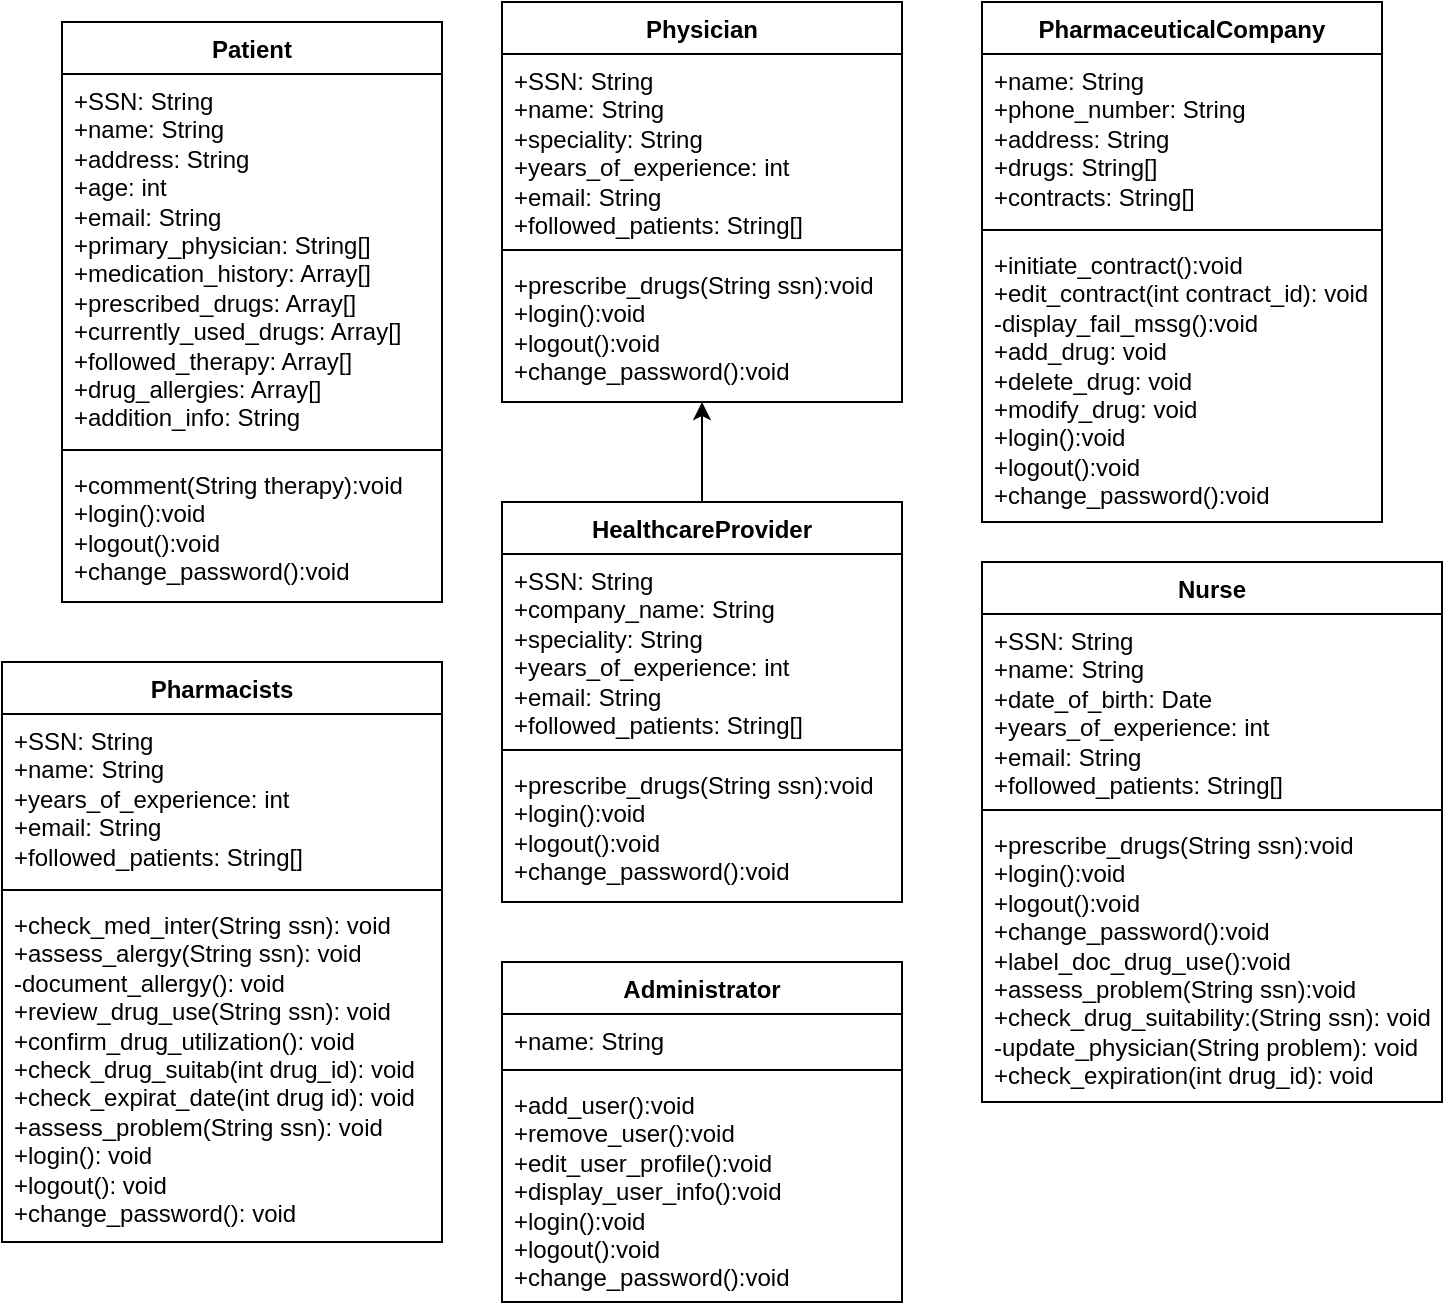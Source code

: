 <mxfile version="21.2.3" type="device">
  <diagram name="Page-1" id="KVFifJDPlgdqlPO7mlAR">
    <mxGraphModel dx="1723" dy="848" grid="1" gridSize="10" guides="1" tooltips="1" connect="1" arrows="1" fold="1" page="1" pageScale="1" pageWidth="850" pageHeight="1100" math="0" shadow="0">
      <root>
        <mxCell id="0" />
        <mxCell id="1" parent="0" />
        <mxCell id="Q3ylqsDMHB7XVWzPCgpe-1" value="Patient" style="swimlane;fontStyle=1;align=center;verticalAlign=top;childLayout=stackLayout;horizontal=1;startSize=26;horizontalStack=0;resizeParent=1;resizeParentMax=0;resizeLast=0;collapsible=1;marginBottom=0;whiteSpace=wrap;html=1;" vertex="1" parent="1">
          <mxGeometry x="100" y="60" width="190" height="290" as="geometry" />
        </mxCell>
        <mxCell id="Q3ylqsDMHB7XVWzPCgpe-2" value="+SSN: String&lt;br&gt;+name: String&lt;br&gt;+address: String&lt;br&gt;+age: int&lt;br&gt;+email: String&lt;br&gt;+primary_physician: String[]&lt;br&gt;+medication_history: Array[]&lt;br&gt;+prescribed_drugs: Array[]&lt;br&gt;+currently_used_drugs: Array[]&lt;br&gt;+followed_therapy: Array[]&lt;br&gt;+drug_allergies: Array[]&lt;br&gt;+addition_info: String&amp;nbsp;" style="text;strokeColor=none;fillColor=none;align=left;verticalAlign=top;spacingLeft=4;spacingRight=4;overflow=hidden;rotatable=0;points=[[0,0.5],[1,0.5]];portConstraint=eastwest;whiteSpace=wrap;html=1;" vertex="1" parent="Q3ylqsDMHB7XVWzPCgpe-1">
          <mxGeometry y="26" width="190" height="184" as="geometry" />
        </mxCell>
        <mxCell id="Q3ylqsDMHB7XVWzPCgpe-3" value="" style="line;strokeWidth=1;fillColor=none;align=left;verticalAlign=middle;spacingTop=-1;spacingLeft=3;spacingRight=3;rotatable=0;labelPosition=right;points=[];portConstraint=eastwest;strokeColor=inherit;" vertex="1" parent="Q3ylqsDMHB7XVWzPCgpe-1">
          <mxGeometry y="210" width="190" height="8" as="geometry" />
        </mxCell>
        <mxCell id="Q3ylqsDMHB7XVWzPCgpe-4" value="+comment(String therapy):void&lt;br&gt;+login():void&lt;br&gt;+logout():void&lt;br&gt;+change_password():void" style="text;strokeColor=none;fillColor=none;align=left;verticalAlign=top;spacingLeft=4;spacingRight=4;overflow=hidden;rotatable=0;points=[[0,0.5],[1,0.5]];portConstraint=eastwest;whiteSpace=wrap;html=1;" vertex="1" parent="Q3ylqsDMHB7XVWzPCgpe-1">
          <mxGeometry y="218" width="190" height="72" as="geometry" />
        </mxCell>
        <mxCell id="Q3ylqsDMHB7XVWzPCgpe-5" value="Physician" style="swimlane;fontStyle=1;align=center;verticalAlign=top;childLayout=stackLayout;horizontal=1;startSize=26;horizontalStack=0;resizeParent=1;resizeParentMax=0;resizeLast=0;collapsible=1;marginBottom=0;whiteSpace=wrap;html=1;" vertex="1" parent="1">
          <mxGeometry x="320" y="50" width="200" height="200" as="geometry" />
        </mxCell>
        <mxCell id="Q3ylqsDMHB7XVWzPCgpe-6" value="+SSN: String&lt;br&gt;+name: String&lt;br&gt;+speciality: String&lt;br&gt;+years_of_experience: int&lt;br&gt;+email: String&lt;br&gt;+followed_patients: String[]&amp;nbsp;" style="text;strokeColor=none;fillColor=none;align=left;verticalAlign=top;spacingLeft=4;spacingRight=4;overflow=hidden;rotatable=0;points=[[0,0.5],[1,0.5]];portConstraint=eastwest;whiteSpace=wrap;html=1;" vertex="1" parent="Q3ylqsDMHB7XVWzPCgpe-5">
          <mxGeometry y="26" width="200" height="94" as="geometry" />
        </mxCell>
        <mxCell id="Q3ylqsDMHB7XVWzPCgpe-7" value="" style="line;strokeWidth=1;fillColor=none;align=left;verticalAlign=middle;spacingTop=-1;spacingLeft=3;spacingRight=3;rotatable=0;labelPosition=right;points=[];portConstraint=eastwest;strokeColor=inherit;" vertex="1" parent="Q3ylqsDMHB7XVWzPCgpe-5">
          <mxGeometry y="120" width="200" height="8" as="geometry" />
        </mxCell>
        <mxCell id="Q3ylqsDMHB7XVWzPCgpe-8" value="+prescribe_drugs(String ssn):void&lt;br&gt;+login():void&lt;br&gt;+logout():void&lt;br&gt;+change_password():void" style="text;strokeColor=none;fillColor=none;align=left;verticalAlign=top;spacingLeft=4;spacingRight=4;overflow=hidden;rotatable=0;points=[[0,0.5],[1,0.5]];portConstraint=eastwest;whiteSpace=wrap;html=1;" vertex="1" parent="Q3ylqsDMHB7XVWzPCgpe-5">
          <mxGeometry y="128" width="200" height="72" as="geometry" />
        </mxCell>
        <mxCell id="Q3ylqsDMHB7XVWzPCgpe-14" style="edgeStyle=orthogonalEdgeStyle;rounded=0;orthogonalLoop=1;jettySize=auto;html=1;exitX=0.5;exitY=0;exitDx=0;exitDy=0;" edge="1" parent="1" source="Q3ylqsDMHB7XVWzPCgpe-9">
          <mxGeometry relative="1" as="geometry">
            <mxPoint x="420" y="250" as="targetPoint" />
          </mxGeometry>
        </mxCell>
        <mxCell id="Q3ylqsDMHB7XVWzPCgpe-9" value="HealthcareProvider" style="swimlane;fontStyle=1;align=center;verticalAlign=top;childLayout=stackLayout;horizontal=1;startSize=26;horizontalStack=0;resizeParent=1;resizeParentMax=0;resizeLast=0;collapsible=1;marginBottom=0;whiteSpace=wrap;html=1;" vertex="1" parent="1">
          <mxGeometry x="320" y="300" width="200" height="200" as="geometry" />
        </mxCell>
        <mxCell id="Q3ylqsDMHB7XVWzPCgpe-10" value="+SSN: String&lt;br&gt;+company_name: String&lt;br&gt;+speciality: String&lt;br&gt;+years_of_experience: int&lt;br&gt;+email: String&lt;br&gt;+followed_patients: String[]&amp;nbsp;" style="text;strokeColor=none;fillColor=none;align=left;verticalAlign=top;spacingLeft=4;spacingRight=4;overflow=hidden;rotatable=0;points=[[0,0.5],[1,0.5]];portConstraint=eastwest;whiteSpace=wrap;html=1;" vertex="1" parent="Q3ylqsDMHB7XVWzPCgpe-9">
          <mxGeometry y="26" width="200" height="94" as="geometry" />
        </mxCell>
        <mxCell id="Q3ylqsDMHB7XVWzPCgpe-11" value="" style="line;strokeWidth=1;fillColor=none;align=left;verticalAlign=middle;spacingTop=-1;spacingLeft=3;spacingRight=3;rotatable=0;labelPosition=right;points=[];portConstraint=eastwest;strokeColor=inherit;" vertex="1" parent="Q3ylqsDMHB7XVWzPCgpe-9">
          <mxGeometry y="120" width="200" height="8" as="geometry" />
        </mxCell>
        <mxCell id="Q3ylqsDMHB7XVWzPCgpe-12" value="+prescribe_drugs(String ssn):void&lt;br&gt;+login():void&lt;br&gt;+logout():void&lt;br&gt;+change_password():void" style="text;strokeColor=none;fillColor=none;align=left;verticalAlign=top;spacingLeft=4;spacingRight=4;overflow=hidden;rotatable=0;points=[[0,0.5],[1,0.5]];portConstraint=eastwest;whiteSpace=wrap;html=1;" vertex="1" parent="Q3ylqsDMHB7XVWzPCgpe-9">
          <mxGeometry y="128" width="200" height="72" as="geometry" />
        </mxCell>
        <mxCell id="Q3ylqsDMHB7XVWzPCgpe-15" value="PharmaceuticalCompany" style="swimlane;fontStyle=1;align=center;verticalAlign=top;childLayout=stackLayout;horizontal=1;startSize=26;horizontalStack=0;resizeParent=1;resizeParentMax=0;resizeLast=0;collapsible=1;marginBottom=0;whiteSpace=wrap;html=1;" vertex="1" parent="1">
          <mxGeometry x="560" y="50" width="200" height="260" as="geometry" />
        </mxCell>
        <mxCell id="Q3ylqsDMHB7XVWzPCgpe-16" value="+name: String&lt;br&gt;+phone_number: String&lt;br&gt;+address: String&lt;br&gt;+drugs: String[]&lt;br&gt;+contracts: String[]&amp;nbsp;" style="text;strokeColor=none;fillColor=none;align=left;verticalAlign=top;spacingLeft=4;spacingRight=4;overflow=hidden;rotatable=0;points=[[0,0.5],[1,0.5]];portConstraint=eastwest;whiteSpace=wrap;html=1;" vertex="1" parent="Q3ylqsDMHB7XVWzPCgpe-15">
          <mxGeometry y="26" width="200" height="84" as="geometry" />
        </mxCell>
        <mxCell id="Q3ylqsDMHB7XVWzPCgpe-17" value="" style="line;strokeWidth=1;fillColor=none;align=left;verticalAlign=middle;spacingTop=-1;spacingLeft=3;spacingRight=3;rotatable=0;labelPosition=right;points=[];portConstraint=eastwest;strokeColor=inherit;" vertex="1" parent="Q3ylqsDMHB7XVWzPCgpe-15">
          <mxGeometry y="110" width="200" height="8" as="geometry" />
        </mxCell>
        <mxCell id="Q3ylqsDMHB7XVWzPCgpe-18" value="+initiate_contract():void&lt;br&gt;+edit_contract(int contract_id): void&lt;br&gt;-display_fail_mssg():void&lt;br&gt;+add_drug: void&lt;br&gt;+delete_drug: void&lt;br&gt;+modify_drug: void&lt;br&gt;+login():void&lt;br&gt;+logout():void&lt;br&gt;+change_password():void" style="text;strokeColor=none;fillColor=none;align=left;verticalAlign=top;spacingLeft=4;spacingRight=4;overflow=hidden;rotatable=0;points=[[0,0.5],[1,0.5]];portConstraint=eastwest;whiteSpace=wrap;html=1;" vertex="1" parent="Q3ylqsDMHB7XVWzPCgpe-15">
          <mxGeometry y="118" width="200" height="142" as="geometry" />
        </mxCell>
        <mxCell id="Q3ylqsDMHB7XVWzPCgpe-19" value="Nurse" style="swimlane;fontStyle=1;align=center;verticalAlign=top;childLayout=stackLayout;horizontal=1;startSize=26;horizontalStack=0;resizeParent=1;resizeParentMax=0;resizeLast=0;collapsible=1;marginBottom=0;whiteSpace=wrap;html=1;" vertex="1" parent="1">
          <mxGeometry x="560" y="330" width="230" height="270" as="geometry" />
        </mxCell>
        <mxCell id="Q3ylqsDMHB7XVWzPCgpe-20" value="+SSN: String&lt;br&gt;+name: String&lt;br&gt;+date_of_birth: Date&lt;br&gt;+years_of_experience: int&lt;br&gt;+email: String&lt;br&gt;+followed_patients: String[]&amp;nbsp;" style="text;strokeColor=none;fillColor=none;align=left;verticalAlign=top;spacingLeft=4;spacingRight=4;overflow=hidden;rotatable=0;points=[[0,0.5],[1,0.5]];portConstraint=eastwest;whiteSpace=wrap;html=1;" vertex="1" parent="Q3ylqsDMHB7XVWzPCgpe-19">
          <mxGeometry y="26" width="230" height="94" as="geometry" />
        </mxCell>
        <mxCell id="Q3ylqsDMHB7XVWzPCgpe-21" value="" style="line;strokeWidth=1;fillColor=none;align=left;verticalAlign=middle;spacingTop=-1;spacingLeft=3;spacingRight=3;rotatable=0;labelPosition=right;points=[];portConstraint=eastwest;strokeColor=inherit;" vertex="1" parent="Q3ylqsDMHB7XVWzPCgpe-19">
          <mxGeometry y="120" width="230" height="8" as="geometry" />
        </mxCell>
        <mxCell id="Q3ylqsDMHB7XVWzPCgpe-22" value="+prescribe_drugs(String ssn):void&lt;br&gt;+login():void&lt;br&gt;+logout():void&lt;br&gt;+change_password():void&lt;br&gt;+label_doc_drug_use():void&lt;br&gt;+assess_problem(String ssn):void&lt;br&gt;+check_drug_suitability:(String ssn): void&lt;br&gt;-update_physician(String problem): void&lt;br&gt;+check_expiration(int drug_id): void" style="text;strokeColor=none;fillColor=none;align=left;verticalAlign=top;spacingLeft=4;spacingRight=4;overflow=hidden;rotatable=0;points=[[0,0.5],[1,0.5]];portConstraint=eastwest;whiteSpace=wrap;html=1;" vertex="1" parent="Q3ylqsDMHB7XVWzPCgpe-19">
          <mxGeometry y="128" width="230" height="142" as="geometry" />
        </mxCell>
        <mxCell id="Q3ylqsDMHB7XVWzPCgpe-23" value="Pharmacists" style="swimlane;fontStyle=1;align=center;verticalAlign=top;childLayout=stackLayout;horizontal=1;startSize=26;horizontalStack=0;resizeParent=1;resizeParentMax=0;resizeLast=0;collapsible=1;marginBottom=0;whiteSpace=wrap;html=1;" vertex="1" parent="1">
          <mxGeometry x="70" y="380" width="220" height="290" as="geometry" />
        </mxCell>
        <mxCell id="Q3ylqsDMHB7XVWzPCgpe-24" value="+SSN: String&lt;br&gt;+name: String&lt;br&gt;+years_of_experience: int&lt;br&gt;+email: String&lt;br&gt;+followed_patients: String[]&amp;nbsp;" style="text;strokeColor=none;fillColor=none;align=left;verticalAlign=top;spacingLeft=4;spacingRight=4;overflow=hidden;rotatable=0;points=[[0,0.5],[1,0.5]];portConstraint=eastwest;whiteSpace=wrap;html=1;" vertex="1" parent="Q3ylqsDMHB7XVWzPCgpe-23">
          <mxGeometry y="26" width="220" height="84" as="geometry" />
        </mxCell>
        <mxCell id="Q3ylqsDMHB7XVWzPCgpe-25" value="" style="line;strokeWidth=1;fillColor=none;align=left;verticalAlign=middle;spacingTop=-1;spacingLeft=3;spacingRight=3;rotatable=0;labelPosition=right;points=[];portConstraint=eastwest;strokeColor=inherit;" vertex="1" parent="Q3ylqsDMHB7XVWzPCgpe-23">
          <mxGeometry y="110" width="220" height="8" as="geometry" />
        </mxCell>
        <mxCell id="Q3ylqsDMHB7XVWzPCgpe-26" value="+check_med_inter(String ssn): void&lt;br&gt;+assess_alergy(String ssn): void&lt;br&gt;-document_allergy(): void&lt;br&gt;+review_drug_use(String ssn): void&lt;br&gt;+confirm_drug_utilization(): void&lt;br&gt;+check_drug_suitab(int drug_id): void&lt;br&gt;+check_expirat_date(int drug id): void&lt;br&gt;+assess_problem(String ssn): void&lt;br&gt;+login(): void&lt;br&gt;+logout(): void&lt;br&gt;+change_password(): void" style="text;strokeColor=none;fillColor=none;align=left;verticalAlign=top;spacingLeft=4;spacingRight=4;overflow=hidden;rotatable=0;points=[[0,0.5],[1,0.5]];portConstraint=eastwest;whiteSpace=wrap;html=1;" vertex="1" parent="Q3ylqsDMHB7XVWzPCgpe-23">
          <mxGeometry y="118" width="220" height="172" as="geometry" />
        </mxCell>
        <mxCell id="Q3ylqsDMHB7XVWzPCgpe-27" value="Administrator" style="swimlane;fontStyle=1;align=center;verticalAlign=top;childLayout=stackLayout;horizontal=1;startSize=26;horizontalStack=0;resizeParent=1;resizeParentMax=0;resizeLast=0;collapsible=1;marginBottom=0;whiteSpace=wrap;html=1;" vertex="1" parent="1">
          <mxGeometry x="320" y="530" width="200" height="170" as="geometry" />
        </mxCell>
        <mxCell id="Q3ylqsDMHB7XVWzPCgpe-28" value="+name: String&lt;br&gt;" style="text;strokeColor=none;fillColor=none;align=left;verticalAlign=top;spacingLeft=4;spacingRight=4;overflow=hidden;rotatable=0;points=[[0,0.5],[1,0.5]];portConstraint=eastwest;whiteSpace=wrap;html=1;" vertex="1" parent="Q3ylqsDMHB7XVWzPCgpe-27">
          <mxGeometry y="26" width="200" height="24" as="geometry" />
        </mxCell>
        <mxCell id="Q3ylqsDMHB7XVWzPCgpe-29" value="" style="line;strokeWidth=1;fillColor=none;align=left;verticalAlign=middle;spacingTop=-1;spacingLeft=3;spacingRight=3;rotatable=0;labelPosition=right;points=[];portConstraint=eastwest;strokeColor=inherit;" vertex="1" parent="Q3ylqsDMHB7XVWzPCgpe-27">
          <mxGeometry y="50" width="200" height="8" as="geometry" />
        </mxCell>
        <mxCell id="Q3ylqsDMHB7XVWzPCgpe-30" value="+add_user():void&lt;br&gt;+remove_user():void&lt;br&gt;+edit_user_profile():void&lt;br&gt;+display_user_info():void&lt;br&gt;+login():void&lt;br&gt;+logout():void&lt;br&gt;+change_password():void" style="text;strokeColor=none;fillColor=none;align=left;verticalAlign=top;spacingLeft=4;spacingRight=4;overflow=hidden;rotatable=0;points=[[0,0.5],[1,0.5]];portConstraint=eastwest;whiteSpace=wrap;html=1;" vertex="1" parent="Q3ylqsDMHB7XVWzPCgpe-27">
          <mxGeometry y="58" width="200" height="112" as="geometry" />
        </mxCell>
      </root>
    </mxGraphModel>
  </diagram>
</mxfile>
